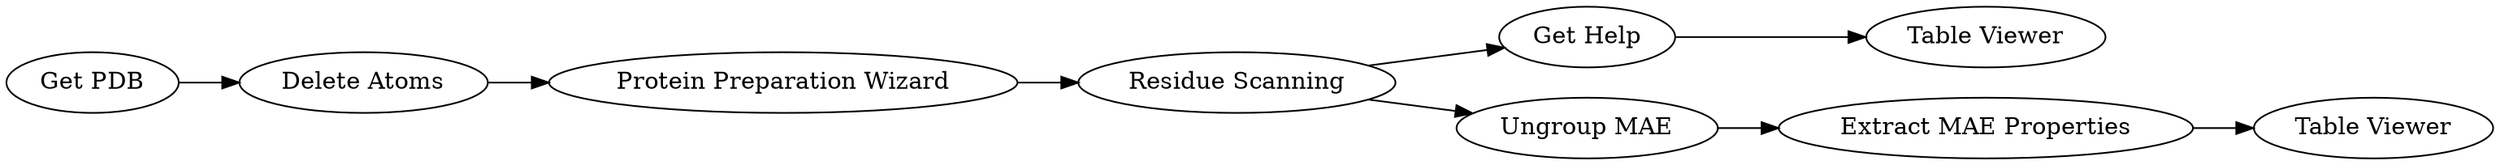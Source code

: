 digraph {
	"6658579778825326424_9833" [label="Extract MAE Properties"]
	"6658579778825326424_9898" [label="Get Help"]
	"6658579778825326424_9895" [label="Ungroup MAE"]
	"6658579778825326424_9765" [label="Protein Preparation Wizard"]
	"6658579778825326424_9897" [label="Residue Scanning"]
	"6658579778825326424_9834" [label="Table Viewer"]
	"6658579778825326424_9879" [label="Table Viewer"]
	"6658579778825326424_9764" [label="Get PDB"]
	"6658579778825326424_9766" [label="Delete Atoms"]
	"6658579778825326424_9764" -> "6658579778825326424_9766"
	"6658579778825326424_9897" -> "6658579778825326424_9898"
	"6658579778825326424_9833" -> "6658579778825326424_9834"
	"6658579778825326424_9895" -> "6658579778825326424_9833"
	"6658579778825326424_9765" -> "6658579778825326424_9897"
	"6658579778825326424_9897" -> "6658579778825326424_9895"
	"6658579778825326424_9898" -> "6658579778825326424_9879"
	"6658579778825326424_9766" -> "6658579778825326424_9765"
	rankdir=LR
}
